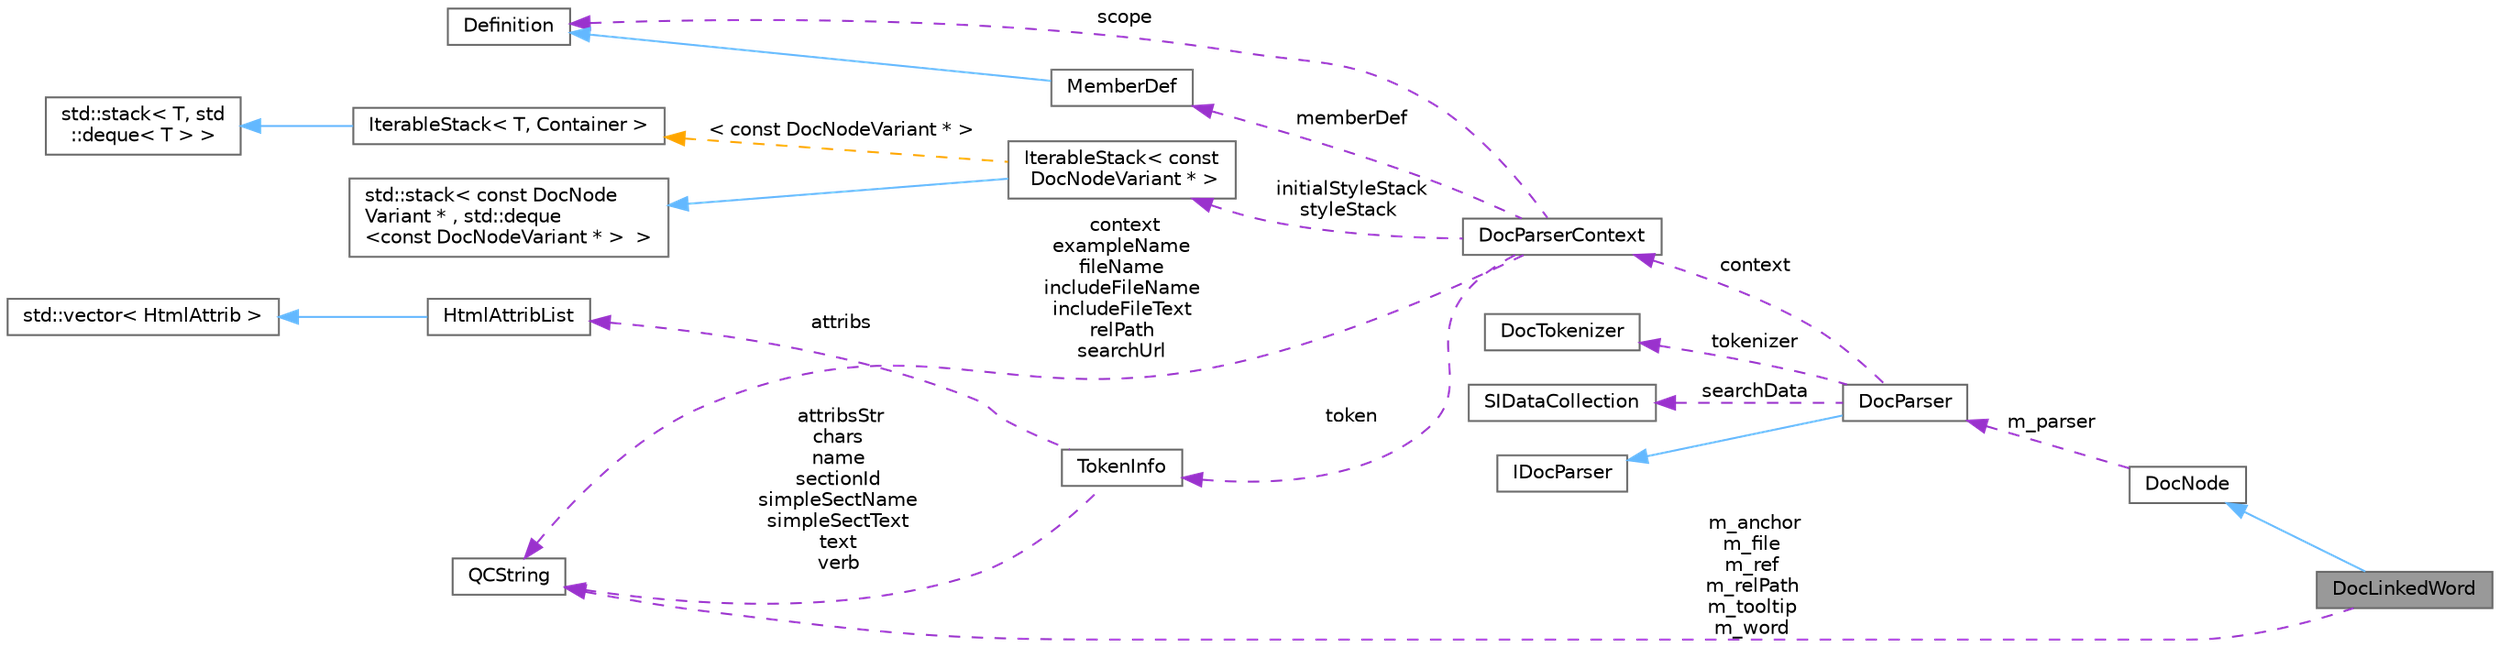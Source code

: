 digraph "DocLinkedWord"
{
 // INTERACTIVE_SVG=YES
 // LATEX_PDF_SIZE
  bgcolor="transparent";
  edge [fontname=Helvetica,fontsize=10,labelfontname=Helvetica,labelfontsize=10];
  node [fontname=Helvetica,fontsize=10,shape=box,height=0.2,width=0.4];
  rankdir="LR";
  Node1 [label="DocLinkedWord",height=0.2,width=0.4,color="gray40", fillcolor="grey60", style="filled", fontcolor="black",tooltip="Node representing a word that can be linked to something."];
  Node2 -> Node1 [dir="back",color="steelblue1",style="solid"];
  Node2 [label="DocNode",height=0.2,width=0.4,color="gray40", fillcolor="white", style="filled",URL="$d9/d0e/class_doc_node.html",tooltip="Abstract node interface with type information."];
  Node3 -> Node2 [dir="back",color="darkorchid3",style="dashed",label=" m_parser" ];
  Node3 [label="DocParser",height=0.2,width=0.4,color="gray40", fillcolor="white", style="filled",URL="$da/d02/class_doc_parser.html",tooltip=" "];
  Node4 -> Node3 [dir="back",color="steelblue1",style="solid"];
  Node4 [label="IDocParser",height=0.2,width=0.4,color="gray40", fillcolor="white", style="filled",URL="$de/dad/class_i_doc_parser.html",tooltip="opaque parser interface"];
  Node5 -> Node3 [dir="back",color="darkorchid3",style="dashed",label=" context" ];
  Node5 [label="DocParserContext",height=0.2,width=0.4,color="gray40", fillcolor="white", style="filled",URL="$d8/d7d/struct_doc_parser_context.html",tooltip="Parser's context to store all global variables."];
  Node6 -> Node5 [dir="back",color="darkorchid3",style="dashed",label=" scope" ];
  Node6 [label="Definition",height=0.2,width=0.4,color="gray40", fillcolor="white", style="filled",URL="$d5/dcc/class_definition.html",tooltip="The common base class of all entity definitions found in the sources."];
  Node7 -> Node5 [dir="back",color="darkorchid3",style="dashed",label=" context\nexampleName\nfileName\nincludeFileName\nincludeFileText\nrelPath\nsearchUrl" ];
  Node7 [label="QCString",height=0.2,width=0.4,color="gray40", fillcolor="white", style="filled",URL="$d9/d45/class_q_c_string.html",tooltip="This is an alternative implementation of QCString."];
  Node8 -> Node5 [dir="back",color="darkorchid3",style="dashed",label=" initialStyleStack\nstyleStack" ];
  Node8 [label="IterableStack\< const\l DocNodeVariant * \>",height=0.2,width=0.4,color="gray40", fillcolor="white", style="filled",URL="$d9/d82/class_iterable_stack.html",tooltip=" "];
  Node9 -> Node8 [dir="back",color="steelblue1",style="solid"];
  Node9 [label="std::stack\< const DocNode\lVariant * , std::deque\l\<const DocNodeVariant * \>  \>",height=0.2,width=0.4,color="gray40", fillcolor="white", style="filled",tooltip=" "];
  Node10 -> Node8 [dir="back",color="orange",style="dashed",label=" \< const DocNodeVariant * \>" ];
  Node10 [label="IterableStack\< T, Container \>",height=0.2,width=0.4,color="gray40", fillcolor="white", style="filled",URL="$d9/d82/class_iterable_stack.html",tooltip=" "];
  Node11 -> Node10 [dir="back",color="steelblue1",style="solid"];
  Node11 [label="std::stack\< T, std\l::deque\< T \> \>",height=0.2,width=0.4,color="gray40", fillcolor="white", style="filled",tooltip=" "];
  Node12 -> Node5 [dir="back",color="darkorchid3",style="dashed",label=" memberDef" ];
  Node12 [label="MemberDef",height=0.2,width=0.4,color="gray40", fillcolor="white", style="filled",URL="$da/d09/class_member_def.html",tooltip="A model of a class/file/namespace member symbol."];
  Node6 -> Node12 [dir="back",color="steelblue1",style="solid"];
  Node13 -> Node5 [dir="back",color="darkorchid3",style="dashed",label=" token" ];
  Node13 [label="TokenInfo",height=0.2,width=0.4,color="gray40", fillcolor="white", style="filled",URL="$d6/df4/struct_token_info.html",tooltip="Data associated with a token used by the comment block parser."];
  Node7 -> Node13 [dir="back",color="darkorchid3",style="dashed",label=" attribsStr\nchars\nname\nsectionId\nsimpleSectName\nsimpleSectText\ntext\nverb" ];
  Node14 -> Node13 [dir="back",color="darkorchid3",style="dashed",label=" attribs" ];
  Node14 [label="HtmlAttribList",height=0.2,width=0.4,color="gray40", fillcolor="white", style="filled",URL="$db/d4d/class_html_attrib_list.html",tooltip="Class representing a list of HTML attributes."];
  Node15 -> Node14 [dir="back",color="steelblue1",style="solid"];
  Node15 [label="std::vector\< HtmlAttrib \>",height=0.2,width=0.4,color="gray40", fillcolor="white", style="filled",tooltip=" "];
  Node16 -> Node3 [dir="back",color="darkorchid3",style="dashed",label=" tokenizer" ];
  Node16 [label="DocTokenizer",height=0.2,width=0.4,color="gray40", fillcolor="white", style="filled",URL="$d1/d7f/class_doc_tokenizer.html",tooltip=" "];
  Node17 -> Node3 [dir="back",color="darkorchid3",style="dashed",label=" searchData" ];
  Node17 [label="SIDataCollection",height=0.2,width=0.4,color="gray40", fillcolor="white", style="filled",URL="$d2/dc1/class_s_i_data_collection.html",tooltip=" "];
  Node7 -> Node1 [dir="back",color="darkorchid3",style="dashed",label=" m_anchor\nm_file\nm_ref\nm_relPath\nm_tooltip\nm_word" ];
}
